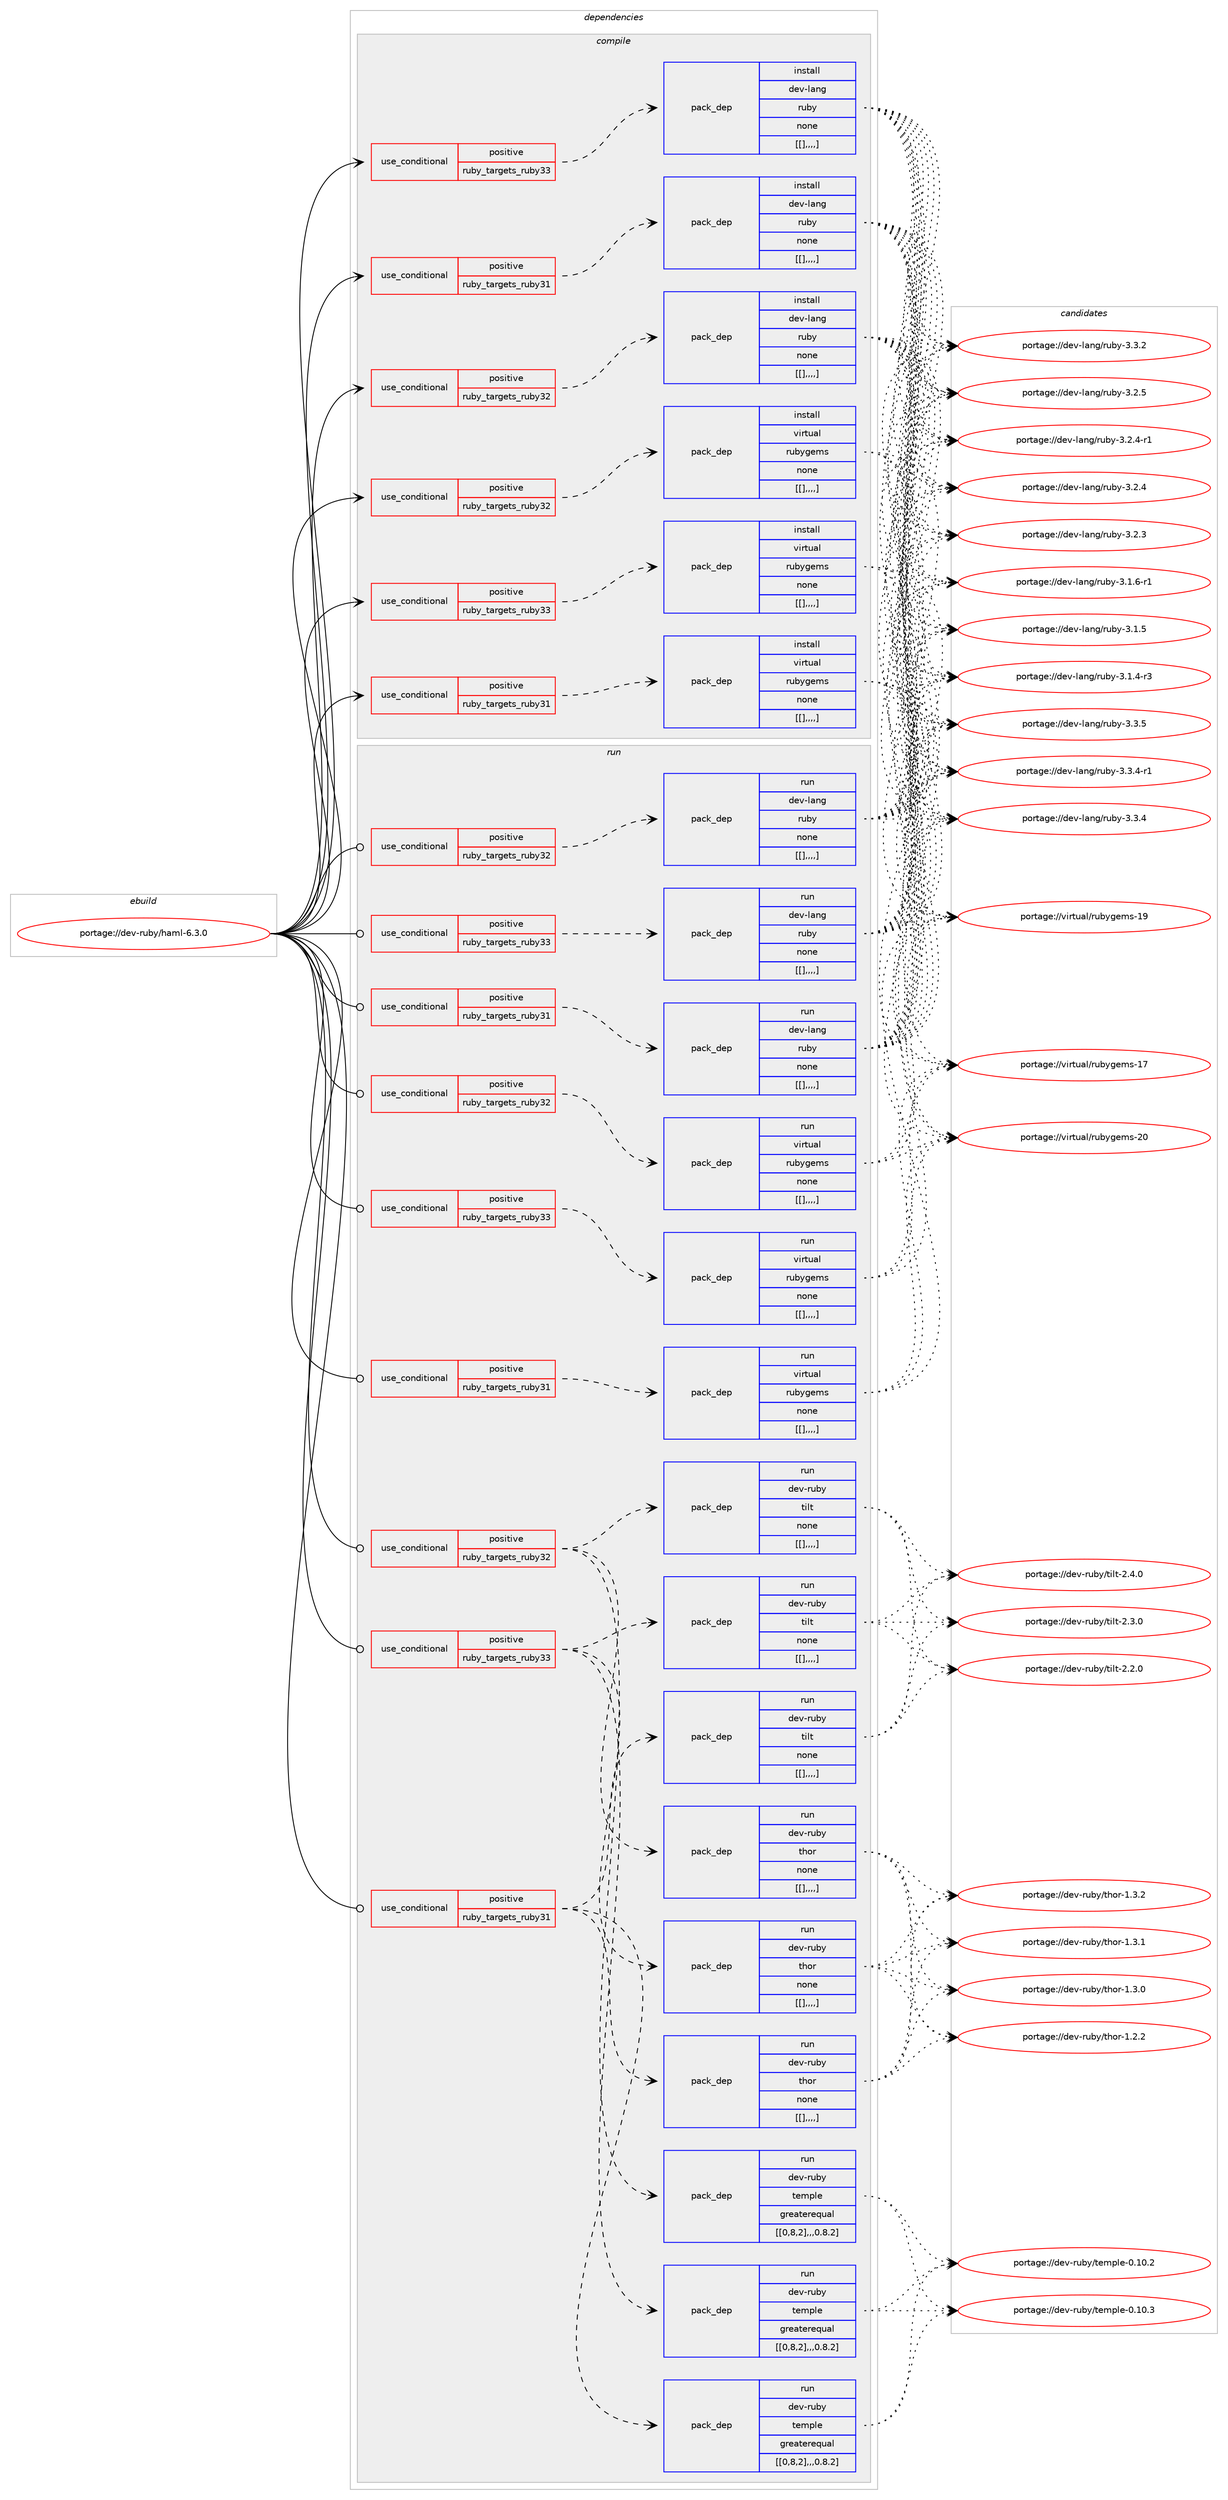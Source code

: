 digraph prolog {

# *************
# Graph options
# *************

newrank=true;
concentrate=true;
compound=true;
graph [rankdir=LR,fontname=Helvetica,fontsize=10,ranksep=1.5];#, ranksep=2.5, nodesep=0.2];
edge  [arrowhead=vee];
node  [fontname=Helvetica,fontsize=10];

# **********
# The ebuild
# **********

subgraph cluster_leftcol {
color=gray;
label=<<i>ebuild</i>>;
id [label="portage://dev-ruby/haml-6.3.0", color=red, width=4, href="../dev-ruby/haml-6.3.0.svg"];
}

# ****************
# The dependencies
# ****************

subgraph cluster_midcol {
color=gray;
label=<<i>dependencies</i>>;
subgraph cluster_compile {
fillcolor="#eeeeee";
style=filled;
label=<<i>compile</i>>;
subgraph cond49830 {
dependency188268 [label=<<TABLE BORDER="0" CELLBORDER="1" CELLSPACING="0" CELLPADDING="4"><TR><TD ROWSPAN="3" CELLPADDING="10">use_conditional</TD></TR><TR><TD>positive</TD></TR><TR><TD>ruby_targets_ruby31</TD></TR></TABLE>>, shape=none, color=red];
subgraph pack137116 {
dependency188269 [label=<<TABLE BORDER="0" CELLBORDER="1" CELLSPACING="0" CELLPADDING="4" WIDTH="220"><TR><TD ROWSPAN="6" CELLPADDING="30">pack_dep</TD></TR><TR><TD WIDTH="110">install</TD></TR><TR><TD>dev-lang</TD></TR><TR><TD>ruby</TD></TR><TR><TD>none</TD></TR><TR><TD>[[],,,,]</TD></TR></TABLE>>, shape=none, color=blue];
}
dependency188268:e -> dependency188269:w [weight=20,style="dashed",arrowhead="vee"];
}
id:e -> dependency188268:w [weight=20,style="solid",arrowhead="vee"];
subgraph cond49831 {
dependency188270 [label=<<TABLE BORDER="0" CELLBORDER="1" CELLSPACING="0" CELLPADDING="4"><TR><TD ROWSPAN="3" CELLPADDING="10">use_conditional</TD></TR><TR><TD>positive</TD></TR><TR><TD>ruby_targets_ruby31</TD></TR></TABLE>>, shape=none, color=red];
subgraph pack137117 {
dependency188271 [label=<<TABLE BORDER="0" CELLBORDER="1" CELLSPACING="0" CELLPADDING="4" WIDTH="220"><TR><TD ROWSPAN="6" CELLPADDING="30">pack_dep</TD></TR><TR><TD WIDTH="110">install</TD></TR><TR><TD>virtual</TD></TR><TR><TD>rubygems</TD></TR><TR><TD>none</TD></TR><TR><TD>[[],,,,]</TD></TR></TABLE>>, shape=none, color=blue];
}
dependency188270:e -> dependency188271:w [weight=20,style="dashed",arrowhead="vee"];
}
id:e -> dependency188270:w [weight=20,style="solid",arrowhead="vee"];
subgraph cond49832 {
dependency188272 [label=<<TABLE BORDER="0" CELLBORDER="1" CELLSPACING="0" CELLPADDING="4"><TR><TD ROWSPAN="3" CELLPADDING="10">use_conditional</TD></TR><TR><TD>positive</TD></TR><TR><TD>ruby_targets_ruby32</TD></TR></TABLE>>, shape=none, color=red];
subgraph pack137118 {
dependency188273 [label=<<TABLE BORDER="0" CELLBORDER="1" CELLSPACING="0" CELLPADDING="4" WIDTH="220"><TR><TD ROWSPAN="6" CELLPADDING="30">pack_dep</TD></TR><TR><TD WIDTH="110">install</TD></TR><TR><TD>dev-lang</TD></TR><TR><TD>ruby</TD></TR><TR><TD>none</TD></TR><TR><TD>[[],,,,]</TD></TR></TABLE>>, shape=none, color=blue];
}
dependency188272:e -> dependency188273:w [weight=20,style="dashed",arrowhead="vee"];
}
id:e -> dependency188272:w [weight=20,style="solid",arrowhead="vee"];
subgraph cond49833 {
dependency188274 [label=<<TABLE BORDER="0" CELLBORDER="1" CELLSPACING="0" CELLPADDING="4"><TR><TD ROWSPAN="3" CELLPADDING="10">use_conditional</TD></TR><TR><TD>positive</TD></TR><TR><TD>ruby_targets_ruby32</TD></TR></TABLE>>, shape=none, color=red];
subgraph pack137119 {
dependency188275 [label=<<TABLE BORDER="0" CELLBORDER="1" CELLSPACING="0" CELLPADDING="4" WIDTH="220"><TR><TD ROWSPAN="6" CELLPADDING="30">pack_dep</TD></TR><TR><TD WIDTH="110">install</TD></TR><TR><TD>virtual</TD></TR><TR><TD>rubygems</TD></TR><TR><TD>none</TD></TR><TR><TD>[[],,,,]</TD></TR></TABLE>>, shape=none, color=blue];
}
dependency188274:e -> dependency188275:w [weight=20,style="dashed",arrowhead="vee"];
}
id:e -> dependency188274:w [weight=20,style="solid",arrowhead="vee"];
subgraph cond49834 {
dependency188276 [label=<<TABLE BORDER="0" CELLBORDER="1" CELLSPACING="0" CELLPADDING="4"><TR><TD ROWSPAN="3" CELLPADDING="10">use_conditional</TD></TR><TR><TD>positive</TD></TR><TR><TD>ruby_targets_ruby33</TD></TR></TABLE>>, shape=none, color=red];
subgraph pack137120 {
dependency188277 [label=<<TABLE BORDER="0" CELLBORDER="1" CELLSPACING="0" CELLPADDING="4" WIDTH="220"><TR><TD ROWSPAN="6" CELLPADDING="30">pack_dep</TD></TR><TR><TD WIDTH="110">install</TD></TR><TR><TD>dev-lang</TD></TR><TR><TD>ruby</TD></TR><TR><TD>none</TD></TR><TR><TD>[[],,,,]</TD></TR></TABLE>>, shape=none, color=blue];
}
dependency188276:e -> dependency188277:w [weight=20,style="dashed",arrowhead="vee"];
}
id:e -> dependency188276:w [weight=20,style="solid",arrowhead="vee"];
subgraph cond49835 {
dependency188278 [label=<<TABLE BORDER="0" CELLBORDER="1" CELLSPACING="0" CELLPADDING="4"><TR><TD ROWSPAN="3" CELLPADDING="10">use_conditional</TD></TR><TR><TD>positive</TD></TR><TR><TD>ruby_targets_ruby33</TD></TR></TABLE>>, shape=none, color=red];
subgraph pack137121 {
dependency188279 [label=<<TABLE BORDER="0" CELLBORDER="1" CELLSPACING="0" CELLPADDING="4" WIDTH="220"><TR><TD ROWSPAN="6" CELLPADDING="30">pack_dep</TD></TR><TR><TD WIDTH="110">install</TD></TR><TR><TD>virtual</TD></TR><TR><TD>rubygems</TD></TR><TR><TD>none</TD></TR><TR><TD>[[],,,,]</TD></TR></TABLE>>, shape=none, color=blue];
}
dependency188278:e -> dependency188279:w [weight=20,style="dashed",arrowhead="vee"];
}
id:e -> dependency188278:w [weight=20,style="solid",arrowhead="vee"];
}
subgraph cluster_compileandrun {
fillcolor="#eeeeee";
style=filled;
label=<<i>compile and run</i>>;
}
subgraph cluster_run {
fillcolor="#eeeeee";
style=filled;
label=<<i>run</i>>;
subgraph cond49836 {
dependency188280 [label=<<TABLE BORDER="0" CELLBORDER="1" CELLSPACING="0" CELLPADDING="4"><TR><TD ROWSPAN="3" CELLPADDING="10">use_conditional</TD></TR><TR><TD>positive</TD></TR><TR><TD>ruby_targets_ruby31</TD></TR></TABLE>>, shape=none, color=red];
subgraph pack137122 {
dependency188281 [label=<<TABLE BORDER="0" CELLBORDER="1" CELLSPACING="0" CELLPADDING="4" WIDTH="220"><TR><TD ROWSPAN="6" CELLPADDING="30">pack_dep</TD></TR><TR><TD WIDTH="110">run</TD></TR><TR><TD>dev-lang</TD></TR><TR><TD>ruby</TD></TR><TR><TD>none</TD></TR><TR><TD>[[],,,,]</TD></TR></TABLE>>, shape=none, color=blue];
}
dependency188280:e -> dependency188281:w [weight=20,style="dashed",arrowhead="vee"];
}
id:e -> dependency188280:w [weight=20,style="solid",arrowhead="odot"];
subgraph cond49837 {
dependency188282 [label=<<TABLE BORDER="0" CELLBORDER="1" CELLSPACING="0" CELLPADDING="4"><TR><TD ROWSPAN="3" CELLPADDING="10">use_conditional</TD></TR><TR><TD>positive</TD></TR><TR><TD>ruby_targets_ruby31</TD></TR></TABLE>>, shape=none, color=red];
subgraph pack137123 {
dependency188283 [label=<<TABLE BORDER="0" CELLBORDER="1" CELLSPACING="0" CELLPADDING="4" WIDTH="220"><TR><TD ROWSPAN="6" CELLPADDING="30">pack_dep</TD></TR><TR><TD WIDTH="110">run</TD></TR><TR><TD>dev-ruby</TD></TR><TR><TD>temple</TD></TR><TR><TD>greaterequal</TD></TR><TR><TD>[[0,8,2],,,0.8.2]</TD></TR></TABLE>>, shape=none, color=blue];
}
dependency188282:e -> dependency188283:w [weight=20,style="dashed",arrowhead="vee"];
subgraph pack137124 {
dependency188284 [label=<<TABLE BORDER="0" CELLBORDER="1" CELLSPACING="0" CELLPADDING="4" WIDTH="220"><TR><TD ROWSPAN="6" CELLPADDING="30">pack_dep</TD></TR><TR><TD WIDTH="110">run</TD></TR><TR><TD>dev-ruby</TD></TR><TR><TD>thor</TD></TR><TR><TD>none</TD></TR><TR><TD>[[],,,,]</TD></TR></TABLE>>, shape=none, color=blue];
}
dependency188282:e -> dependency188284:w [weight=20,style="dashed",arrowhead="vee"];
subgraph pack137125 {
dependency188285 [label=<<TABLE BORDER="0" CELLBORDER="1" CELLSPACING="0" CELLPADDING="4" WIDTH="220"><TR><TD ROWSPAN="6" CELLPADDING="30">pack_dep</TD></TR><TR><TD WIDTH="110">run</TD></TR><TR><TD>dev-ruby</TD></TR><TR><TD>tilt</TD></TR><TR><TD>none</TD></TR><TR><TD>[[],,,,]</TD></TR></TABLE>>, shape=none, color=blue];
}
dependency188282:e -> dependency188285:w [weight=20,style="dashed",arrowhead="vee"];
}
id:e -> dependency188282:w [weight=20,style="solid",arrowhead="odot"];
subgraph cond49838 {
dependency188286 [label=<<TABLE BORDER="0" CELLBORDER="1" CELLSPACING="0" CELLPADDING="4"><TR><TD ROWSPAN="3" CELLPADDING="10">use_conditional</TD></TR><TR><TD>positive</TD></TR><TR><TD>ruby_targets_ruby31</TD></TR></TABLE>>, shape=none, color=red];
subgraph pack137126 {
dependency188287 [label=<<TABLE BORDER="0" CELLBORDER="1" CELLSPACING="0" CELLPADDING="4" WIDTH="220"><TR><TD ROWSPAN="6" CELLPADDING="30">pack_dep</TD></TR><TR><TD WIDTH="110">run</TD></TR><TR><TD>virtual</TD></TR><TR><TD>rubygems</TD></TR><TR><TD>none</TD></TR><TR><TD>[[],,,,]</TD></TR></TABLE>>, shape=none, color=blue];
}
dependency188286:e -> dependency188287:w [weight=20,style="dashed",arrowhead="vee"];
}
id:e -> dependency188286:w [weight=20,style="solid",arrowhead="odot"];
subgraph cond49839 {
dependency188288 [label=<<TABLE BORDER="0" CELLBORDER="1" CELLSPACING="0" CELLPADDING="4"><TR><TD ROWSPAN="3" CELLPADDING="10">use_conditional</TD></TR><TR><TD>positive</TD></TR><TR><TD>ruby_targets_ruby32</TD></TR></TABLE>>, shape=none, color=red];
subgraph pack137127 {
dependency188289 [label=<<TABLE BORDER="0" CELLBORDER="1" CELLSPACING="0" CELLPADDING="4" WIDTH="220"><TR><TD ROWSPAN="6" CELLPADDING="30">pack_dep</TD></TR><TR><TD WIDTH="110">run</TD></TR><TR><TD>dev-lang</TD></TR><TR><TD>ruby</TD></TR><TR><TD>none</TD></TR><TR><TD>[[],,,,]</TD></TR></TABLE>>, shape=none, color=blue];
}
dependency188288:e -> dependency188289:w [weight=20,style="dashed",arrowhead="vee"];
}
id:e -> dependency188288:w [weight=20,style="solid",arrowhead="odot"];
subgraph cond49840 {
dependency188290 [label=<<TABLE BORDER="0" CELLBORDER="1" CELLSPACING="0" CELLPADDING="4"><TR><TD ROWSPAN="3" CELLPADDING="10">use_conditional</TD></TR><TR><TD>positive</TD></TR><TR><TD>ruby_targets_ruby32</TD></TR></TABLE>>, shape=none, color=red];
subgraph pack137128 {
dependency188291 [label=<<TABLE BORDER="0" CELLBORDER="1" CELLSPACING="0" CELLPADDING="4" WIDTH="220"><TR><TD ROWSPAN="6" CELLPADDING="30">pack_dep</TD></TR><TR><TD WIDTH="110">run</TD></TR><TR><TD>dev-ruby</TD></TR><TR><TD>temple</TD></TR><TR><TD>greaterequal</TD></TR><TR><TD>[[0,8,2],,,0.8.2]</TD></TR></TABLE>>, shape=none, color=blue];
}
dependency188290:e -> dependency188291:w [weight=20,style="dashed",arrowhead="vee"];
subgraph pack137129 {
dependency188292 [label=<<TABLE BORDER="0" CELLBORDER="1" CELLSPACING="0" CELLPADDING="4" WIDTH="220"><TR><TD ROWSPAN="6" CELLPADDING="30">pack_dep</TD></TR><TR><TD WIDTH="110">run</TD></TR><TR><TD>dev-ruby</TD></TR><TR><TD>thor</TD></TR><TR><TD>none</TD></TR><TR><TD>[[],,,,]</TD></TR></TABLE>>, shape=none, color=blue];
}
dependency188290:e -> dependency188292:w [weight=20,style="dashed",arrowhead="vee"];
subgraph pack137130 {
dependency188293 [label=<<TABLE BORDER="0" CELLBORDER="1" CELLSPACING="0" CELLPADDING="4" WIDTH="220"><TR><TD ROWSPAN="6" CELLPADDING="30">pack_dep</TD></TR><TR><TD WIDTH="110">run</TD></TR><TR><TD>dev-ruby</TD></TR><TR><TD>tilt</TD></TR><TR><TD>none</TD></TR><TR><TD>[[],,,,]</TD></TR></TABLE>>, shape=none, color=blue];
}
dependency188290:e -> dependency188293:w [weight=20,style="dashed",arrowhead="vee"];
}
id:e -> dependency188290:w [weight=20,style="solid",arrowhead="odot"];
subgraph cond49841 {
dependency188294 [label=<<TABLE BORDER="0" CELLBORDER="1" CELLSPACING="0" CELLPADDING="4"><TR><TD ROWSPAN="3" CELLPADDING="10">use_conditional</TD></TR><TR><TD>positive</TD></TR><TR><TD>ruby_targets_ruby32</TD></TR></TABLE>>, shape=none, color=red];
subgraph pack137131 {
dependency188295 [label=<<TABLE BORDER="0" CELLBORDER="1" CELLSPACING="0" CELLPADDING="4" WIDTH="220"><TR><TD ROWSPAN="6" CELLPADDING="30">pack_dep</TD></TR><TR><TD WIDTH="110">run</TD></TR><TR><TD>virtual</TD></TR><TR><TD>rubygems</TD></TR><TR><TD>none</TD></TR><TR><TD>[[],,,,]</TD></TR></TABLE>>, shape=none, color=blue];
}
dependency188294:e -> dependency188295:w [weight=20,style="dashed",arrowhead="vee"];
}
id:e -> dependency188294:w [weight=20,style="solid",arrowhead="odot"];
subgraph cond49842 {
dependency188296 [label=<<TABLE BORDER="0" CELLBORDER="1" CELLSPACING="0" CELLPADDING="4"><TR><TD ROWSPAN="3" CELLPADDING="10">use_conditional</TD></TR><TR><TD>positive</TD></TR><TR><TD>ruby_targets_ruby33</TD></TR></TABLE>>, shape=none, color=red];
subgraph pack137132 {
dependency188297 [label=<<TABLE BORDER="0" CELLBORDER="1" CELLSPACING="0" CELLPADDING="4" WIDTH="220"><TR><TD ROWSPAN="6" CELLPADDING="30">pack_dep</TD></TR><TR><TD WIDTH="110">run</TD></TR><TR><TD>dev-lang</TD></TR><TR><TD>ruby</TD></TR><TR><TD>none</TD></TR><TR><TD>[[],,,,]</TD></TR></TABLE>>, shape=none, color=blue];
}
dependency188296:e -> dependency188297:w [weight=20,style="dashed",arrowhead="vee"];
}
id:e -> dependency188296:w [weight=20,style="solid",arrowhead="odot"];
subgraph cond49843 {
dependency188298 [label=<<TABLE BORDER="0" CELLBORDER="1" CELLSPACING="0" CELLPADDING="4"><TR><TD ROWSPAN="3" CELLPADDING="10">use_conditional</TD></TR><TR><TD>positive</TD></TR><TR><TD>ruby_targets_ruby33</TD></TR></TABLE>>, shape=none, color=red];
subgraph pack137133 {
dependency188299 [label=<<TABLE BORDER="0" CELLBORDER="1" CELLSPACING="0" CELLPADDING="4" WIDTH="220"><TR><TD ROWSPAN="6" CELLPADDING="30">pack_dep</TD></TR><TR><TD WIDTH="110">run</TD></TR><TR><TD>dev-ruby</TD></TR><TR><TD>temple</TD></TR><TR><TD>greaterequal</TD></TR><TR><TD>[[0,8,2],,,0.8.2]</TD></TR></TABLE>>, shape=none, color=blue];
}
dependency188298:e -> dependency188299:w [weight=20,style="dashed",arrowhead="vee"];
subgraph pack137134 {
dependency188300 [label=<<TABLE BORDER="0" CELLBORDER="1" CELLSPACING="0" CELLPADDING="4" WIDTH="220"><TR><TD ROWSPAN="6" CELLPADDING="30">pack_dep</TD></TR><TR><TD WIDTH="110">run</TD></TR><TR><TD>dev-ruby</TD></TR><TR><TD>thor</TD></TR><TR><TD>none</TD></TR><TR><TD>[[],,,,]</TD></TR></TABLE>>, shape=none, color=blue];
}
dependency188298:e -> dependency188300:w [weight=20,style="dashed",arrowhead="vee"];
subgraph pack137135 {
dependency188301 [label=<<TABLE BORDER="0" CELLBORDER="1" CELLSPACING="0" CELLPADDING="4" WIDTH="220"><TR><TD ROWSPAN="6" CELLPADDING="30">pack_dep</TD></TR><TR><TD WIDTH="110">run</TD></TR><TR><TD>dev-ruby</TD></TR><TR><TD>tilt</TD></TR><TR><TD>none</TD></TR><TR><TD>[[],,,,]</TD></TR></TABLE>>, shape=none, color=blue];
}
dependency188298:e -> dependency188301:w [weight=20,style="dashed",arrowhead="vee"];
}
id:e -> dependency188298:w [weight=20,style="solid",arrowhead="odot"];
subgraph cond49844 {
dependency188302 [label=<<TABLE BORDER="0" CELLBORDER="1" CELLSPACING="0" CELLPADDING="4"><TR><TD ROWSPAN="3" CELLPADDING="10">use_conditional</TD></TR><TR><TD>positive</TD></TR><TR><TD>ruby_targets_ruby33</TD></TR></TABLE>>, shape=none, color=red];
subgraph pack137136 {
dependency188303 [label=<<TABLE BORDER="0" CELLBORDER="1" CELLSPACING="0" CELLPADDING="4" WIDTH="220"><TR><TD ROWSPAN="6" CELLPADDING="30">pack_dep</TD></TR><TR><TD WIDTH="110">run</TD></TR><TR><TD>virtual</TD></TR><TR><TD>rubygems</TD></TR><TR><TD>none</TD></TR><TR><TD>[[],,,,]</TD></TR></TABLE>>, shape=none, color=blue];
}
dependency188302:e -> dependency188303:w [weight=20,style="dashed",arrowhead="vee"];
}
id:e -> dependency188302:w [weight=20,style="solid",arrowhead="odot"];
}
}

# **************
# The candidates
# **************

subgraph cluster_choices {
rank=same;
color=gray;
label=<<i>candidates</i>>;

subgraph choice137116 {
color=black;
nodesep=1;
choice10010111845108971101034711411798121455146514653 [label="portage://dev-lang/ruby-3.3.5", color=red, width=4,href="../dev-lang/ruby-3.3.5.svg"];
choice100101118451089711010347114117981214551465146524511449 [label="portage://dev-lang/ruby-3.3.4-r1", color=red, width=4,href="../dev-lang/ruby-3.3.4-r1.svg"];
choice10010111845108971101034711411798121455146514652 [label="portage://dev-lang/ruby-3.3.4", color=red, width=4,href="../dev-lang/ruby-3.3.4.svg"];
choice10010111845108971101034711411798121455146514650 [label="portage://dev-lang/ruby-3.3.2", color=red, width=4,href="../dev-lang/ruby-3.3.2.svg"];
choice10010111845108971101034711411798121455146504653 [label="portage://dev-lang/ruby-3.2.5", color=red, width=4,href="../dev-lang/ruby-3.2.5.svg"];
choice100101118451089711010347114117981214551465046524511449 [label="portage://dev-lang/ruby-3.2.4-r1", color=red, width=4,href="../dev-lang/ruby-3.2.4-r1.svg"];
choice10010111845108971101034711411798121455146504652 [label="portage://dev-lang/ruby-3.2.4", color=red, width=4,href="../dev-lang/ruby-3.2.4.svg"];
choice10010111845108971101034711411798121455146504651 [label="portage://dev-lang/ruby-3.2.3", color=red, width=4,href="../dev-lang/ruby-3.2.3.svg"];
choice100101118451089711010347114117981214551464946544511449 [label="portage://dev-lang/ruby-3.1.6-r1", color=red, width=4,href="../dev-lang/ruby-3.1.6-r1.svg"];
choice10010111845108971101034711411798121455146494653 [label="portage://dev-lang/ruby-3.1.5", color=red, width=4,href="../dev-lang/ruby-3.1.5.svg"];
choice100101118451089711010347114117981214551464946524511451 [label="portage://dev-lang/ruby-3.1.4-r3", color=red, width=4,href="../dev-lang/ruby-3.1.4-r3.svg"];
dependency188269:e -> choice10010111845108971101034711411798121455146514653:w [style=dotted,weight="100"];
dependency188269:e -> choice100101118451089711010347114117981214551465146524511449:w [style=dotted,weight="100"];
dependency188269:e -> choice10010111845108971101034711411798121455146514652:w [style=dotted,weight="100"];
dependency188269:e -> choice10010111845108971101034711411798121455146514650:w [style=dotted,weight="100"];
dependency188269:e -> choice10010111845108971101034711411798121455146504653:w [style=dotted,weight="100"];
dependency188269:e -> choice100101118451089711010347114117981214551465046524511449:w [style=dotted,weight="100"];
dependency188269:e -> choice10010111845108971101034711411798121455146504652:w [style=dotted,weight="100"];
dependency188269:e -> choice10010111845108971101034711411798121455146504651:w [style=dotted,weight="100"];
dependency188269:e -> choice100101118451089711010347114117981214551464946544511449:w [style=dotted,weight="100"];
dependency188269:e -> choice10010111845108971101034711411798121455146494653:w [style=dotted,weight="100"];
dependency188269:e -> choice100101118451089711010347114117981214551464946524511451:w [style=dotted,weight="100"];
}
subgraph choice137117 {
color=black;
nodesep=1;
choice118105114116117971084711411798121103101109115455048 [label="portage://virtual/rubygems-20", color=red, width=4,href="../virtual/rubygems-20.svg"];
choice118105114116117971084711411798121103101109115454957 [label="portage://virtual/rubygems-19", color=red, width=4,href="../virtual/rubygems-19.svg"];
choice118105114116117971084711411798121103101109115454955 [label="portage://virtual/rubygems-17", color=red, width=4,href="../virtual/rubygems-17.svg"];
dependency188271:e -> choice118105114116117971084711411798121103101109115455048:w [style=dotted,weight="100"];
dependency188271:e -> choice118105114116117971084711411798121103101109115454957:w [style=dotted,weight="100"];
dependency188271:e -> choice118105114116117971084711411798121103101109115454955:w [style=dotted,weight="100"];
}
subgraph choice137118 {
color=black;
nodesep=1;
choice10010111845108971101034711411798121455146514653 [label="portage://dev-lang/ruby-3.3.5", color=red, width=4,href="../dev-lang/ruby-3.3.5.svg"];
choice100101118451089711010347114117981214551465146524511449 [label="portage://dev-lang/ruby-3.3.4-r1", color=red, width=4,href="../dev-lang/ruby-3.3.4-r1.svg"];
choice10010111845108971101034711411798121455146514652 [label="portage://dev-lang/ruby-3.3.4", color=red, width=4,href="../dev-lang/ruby-3.3.4.svg"];
choice10010111845108971101034711411798121455146514650 [label="portage://dev-lang/ruby-3.3.2", color=red, width=4,href="../dev-lang/ruby-3.3.2.svg"];
choice10010111845108971101034711411798121455146504653 [label="portage://dev-lang/ruby-3.2.5", color=red, width=4,href="../dev-lang/ruby-3.2.5.svg"];
choice100101118451089711010347114117981214551465046524511449 [label="portage://dev-lang/ruby-3.2.4-r1", color=red, width=4,href="../dev-lang/ruby-3.2.4-r1.svg"];
choice10010111845108971101034711411798121455146504652 [label="portage://dev-lang/ruby-3.2.4", color=red, width=4,href="../dev-lang/ruby-3.2.4.svg"];
choice10010111845108971101034711411798121455146504651 [label="portage://dev-lang/ruby-3.2.3", color=red, width=4,href="../dev-lang/ruby-3.2.3.svg"];
choice100101118451089711010347114117981214551464946544511449 [label="portage://dev-lang/ruby-3.1.6-r1", color=red, width=4,href="../dev-lang/ruby-3.1.6-r1.svg"];
choice10010111845108971101034711411798121455146494653 [label="portage://dev-lang/ruby-3.1.5", color=red, width=4,href="../dev-lang/ruby-3.1.5.svg"];
choice100101118451089711010347114117981214551464946524511451 [label="portage://dev-lang/ruby-3.1.4-r3", color=red, width=4,href="../dev-lang/ruby-3.1.4-r3.svg"];
dependency188273:e -> choice10010111845108971101034711411798121455146514653:w [style=dotted,weight="100"];
dependency188273:e -> choice100101118451089711010347114117981214551465146524511449:w [style=dotted,weight="100"];
dependency188273:e -> choice10010111845108971101034711411798121455146514652:w [style=dotted,weight="100"];
dependency188273:e -> choice10010111845108971101034711411798121455146514650:w [style=dotted,weight="100"];
dependency188273:e -> choice10010111845108971101034711411798121455146504653:w [style=dotted,weight="100"];
dependency188273:e -> choice100101118451089711010347114117981214551465046524511449:w [style=dotted,weight="100"];
dependency188273:e -> choice10010111845108971101034711411798121455146504652:w [style=dotted,weight="100"];
dependency188273:e -> choice10010111845108971101034711411798121455146504651:w [style=dotted,weight="100"];
dependency188273:e -> choice100101118451089711010347114117981214551464946544511449:w [style=dotted,weight="100"];
dependency188273:e -> choice10010111845108971101034711411798121455146494653:w [style=dotted,weight="100"];
dependency188273:e -> choice100101118451089711010347114117981214551464946524511451:w [style=dotted,weight="100"];
}
subgraph choice137119 {
color=black;
nodesep=1;
choice118105114116117971084711411798121103101109115455048 [label="portage://virtual/rubygems-20", color=red, width=4,href="../virtual/rubygems-20.svg"];
choice118105114116117971084711411798121103101109115454957 [label="portage://virtual/rubygems-19", color=red, width=4,href="../virtual/rubygems-19.svg"];
choice118105114116117971084711411798121103101109115454955 [label="portage://virtual/rubygems-17", color=red, width=4,href="../virtual/rubygems-17.svg"];
dependency188275:e -> choice118105114116117971084711411798121103101109115455048:w [style=dotted,weight="100"];
dependency188275:e -> choice118105114116117971084711411798121103101109115454957:w [style=dotted,weight="100"];
dependency188275:e -> choice118105114116117971084711411798121103101109115454955:w [style=dotted,weight="100"];
}
subgraph choice137120 {
color=black;
nodesep=1;
choice10010111845108971101034711411798121455146514653 [label="portage://dev-lang/ruby-3.3.5", color=red, width=4,href="../dev-lang/ruby-3.3.5.svg"];
choice100101118451089711010347114117981214551465146524511449 [label="portage://dev-lang/ruby-3.3.4-r1", color=red, width=4,href="../dev-lang/ruby-3.3.4-r1.svg"];
choice10010111845108971101034711411798121455146514652 [label="portage://dev-lang/ruby-3.3.4", color=red, width=4,href="../dev-lang/ruby-3.3.4.svg"];
choice10010111845108971101034711411798121455146514650 [label="portage://dev-lang/ruby-3.3.2", color=red, width=4,href="../dev-lang/ruby-3.3.2.svg"];
choice10010111845108971101034711411798121455146504653 [label="portage://dev-lang/ruby-3.2.5", color=red, width=4,href="../dev-lang/ruby-3.2.5.svg"];
choice100101118451089711010347114117981214551465046524511449 [label="portage://dev-lang/ruby-3.2.4-r1", color=red, width=4,href="../dev-lang/ruby-3.2.4-r1.svg"];
choice10010111845108971101034711411798121455146504652 [label="portage://dev-lang/ruby-3.2.4", color=red, width=4,href="../dev-lang/ruby-3.2.4.svg"];
choice10010111845108971101034711411798121455146504651 [label="portage://dev-lang/ruby-3.2.3", color=red, width=4,href="../dev-lang/ruby-3.2.3.svg"];
choice100101118451089711010347114117981214551464946544511449 [label="portage://dev-lang/ruby-3.1.6-r1", color=red, width=4,href="../dev-lang/ruby-3.1.6-r1.svg"];
choice10010111845108971101034711411798121455146494653 [label="portage://dev-lang/ruby-3.1.5", color=red, width=4,href="../dev-lang/ruby-3.1.5.svg"];
choice100101118451089711010347114117981214551464946524511451 [label="portage://dev-lang/ruby-3.1.4-r3", color=red, width=4,href="../dev-lang/ruby-3.1.4-r3.svg"];
dependency188277:e -> choice10010111845108971101034711411798121455146514653:w [style=dotted,weight="100"];
dependency188277:e -> choice100101118451089711010347114117981214551465146524511449:w [style=dotted,weight="100"];
dependency188277:e -> choice10010111845108971101034711411798121455146514652:w [style=dotted,weight="100"];
dependency188277:e -> choice10010111845108971101034711411798121455146514650:w [style=dotted,weight="100"];
dependency188277:e -> choice10010111845108971101034711411798121455146504653:w [style=dotted,weight="100"];
dependency188277:e -> choice100101118451089711010347114117981214551465046524511449:w [style=dotted,weight="100"];
dependency188277:e -> choice10010111845108971101034711411798121455146504652:w [style=dotted,weight="100"];
dependency188277:e -> choice10010111845108971101034711411798121455146504651:w [style=dotted,weight="100"];
dependency188277:e -> choice100101118451089711010347114117981214551464946544511449:w [style=dotted,weight="100"];
dependency188277:e -> choice10010111845108971101034711411798121455146494653:w [style=dotted,weight="100"];
dependency188277:e -> choice100101118451089711010347114117981214551464946524511451:w [style=dotted,weight="100"];
}
subgraph choice137121 {
color=black;
nodesep=1;
choice118105114116117971084711411798121103101109115455048 [label="portage://virtual/rubygems-20", color=red, width=4,href="../virtual/rubygems-20.svg"];
choice118105114116117971084711411798121103101109115454957 [label="portage://virtual/rubygems-19", color=red, width=4,href="../virtual/rubygems-19.svg"];
choice118105114116117971084711411798121103101109115454955 [label="portage://virtual/rubygems-17", color=red, width=4,href="../virtual/rubygems-17.svg"];
dependency188279:e -> choice118105114116117971084711411798121103101109115455048:w [style=dotted,weight="100"];
dependency188279:e -> choice118105114116117971084711411798121103101109115454957:w [style=dotted,weight="100"];
dependency188279:e -> choice118105114116117971084711411798121103101109115454955:w [style=dotted,weight="100"];
}
subgraph choice137122 {
color=black;
nodesep=1;
choice10010111845108971101034711411798121455146514653 [label="portage://dev-lang/ruby-3.3.5", color=red, width=4,href="../dev-lang/ruby-3.3.5.svg"];
choice100101118451089711010347114117981214551465146524511449 [label="portage://dev-lang/ruby-3.3.4-r1", color=red, width=4,href="../dev-lang/ruby-3.3.4-r1.svg"];
choice10010111845108971101034711411798121455146514652 [label="portage://dev-lang/ruby-3.3.4", color=red, width=4,href="../dev-lang/ruby-3.3.4.svg"];
choice10010111845108971101034711411798121455146514650 [label="portage://dev-lang/ruby-3.3.2", color=red, width=4,href="../dev-lang/ruby-3.3.2.svg"];
choice10010111845108971101034711411798121455146504653 [label="portage://dev-lang/ruby-3.2.5", color=red, width=4,href="../dev-lang/ruby-3.2.5.svg"];
choice100101118451089711010347114117981214551465046524511449 [label="portage://dev-lang/ruby-3.2.4-r1", color=red, width=4,href="../dev-lang/ruby-3.2.4-r1.svg"];
choice10010111845108971101034711411798121455146504652 [label="portage://dev-lang/ruby-3.2.4", color=red, width=4,href="../dev-lang/ruby-3.2.4.svg"];
choice10010111845108971101034711411798121455146504651 [label="portage://dev-lang/ruby-3.2.3", color=red, width=4,href="../dev-lang/ruby-3.2.3.svg"];
choice100101118451089711010347114117981214551464946544511449 [label="portage://dev-lang/ruby-3.1.6-r1", color=red, width=4,href="../dev-lang/ruby-3.1.6-r1.svg"];
choice10010111845108971101034711411798121455146494653 [label="portage://dev-lang/ruby-3.1.5", color=red, width=4,href="../dev-lang/ruby-3.1.5.svg"];
choice100101118451089711010347114117981214551464946524511451 [label="portage://dev-lang/ruby-3.1.4-r3", color=red, width=4,href="../dev-lang/ruby-3.1.4-r3.svg"];
dependency188281:e -> choice10010111845108971101034711411798121455146514653:w [style=dotted,weight="100"];
dependency188281:e -> choice100101118451089711010347114117981214551465146524511449:w [style=dotted,weight="100"];
dependency188281:e -> choice10010111845108971101034711411798121455146514652:w [style=dotted,weight="100"];
dependency188281:e -> choice10010111845108971101034711411798121455146514650:w [style=dotted,weight="100"];
dependency188281:e -> choice10010111845108971101034711411798121455146504653:w [style=dotted,weight="100"];
dependency188281:e -> choice100101118451089711010347114117981214551465046524511449:w [style=dotted,weight="100"];
dependency188281:e -> choice10010111845108971101034711411798121455146504652:w [style=dotted,weight="100"];
dependency188281:e -> choice10010111845108971101034711411798121455146504651:w [style=dotted,weight="100"];
dependency188281:e -> choice100101118451089711010347114117981214551464946544511449:w [style=dotted,weight="100"];
dependency188281:e -> choice10010111845108971101034711411798121455146494653:w [style=dotted,weight="100"];
dependency188281:e -> choice100101118451089711010347114117981214551464946524511451:w [style=dotted,weight="100"];
}
subgraph choice137123 {
color=black;
nodesep=1;
choice10010111845114117981214711610110911210810145484649484651 [label="portage://dev-ruby/temple-0.10.3", color=red, width=4,href="../dev-ruby/temple-0.10.3.svg"];
choice10010111845114117981214711610110911210810145484649484650 [label="portage://dev-ruby/temple-0.10.2", color=red, width=4,href="../dev-ruby/temple-0.10.2.svg"];
dependency188283:e -> choice10010111845114117981214711610110911210810145484649484651:w [style=dotted,weight="100"];
dependency188283:e -> choice10010111845114117981214711610110911210810145484649484650:w [style=dotted,weight="100"];
}
subgraph choice137124 {
color=black;
nodesep=1;
choice100101118451141179812147116104111114454946514650 [label="portage://dev-ruby/thor-1.3.2", color=red, width=4,href="../dev-ruby/thor-1.3.2.svg"];
choice100101118451141179812147116104111114454946514649 [label="portage://dev-ruby/thor-1.3.1", color=red, width=4,href="../dev-ruby/thor-1.3.1.svg"];
choice100101118451141179812147116104111114454946514648 [label="portage://dev-ruby/thor-1.3.0", color=red, width=4,href="../dev-ruby/thor-1.3.0.svg"];
choice100101118451141179812147116104111114454946504650 [label="portage://dev-ruby/thor-1.2.2", color=red, width=4,href="../dev-ruby/thor-1.2.2.svg"];
dependency188284:e -> choice100101118451141179812147116104111114454946514650:w [style=dotted,weight="100"];
dependency188284:e -> choice100101118451141179812147116104111114454946514649:w [style=dotted,weight="100"];
dependency188284:e -> choice100101118451141179812147116104111114454946514648:w [style=dotted,weight="100"];
dependency188284:e -> choice100101118451141179812147116104111114454946504650:w [style=dotted,weight="100"];
}
subgraph choice137125 {
color=black;
nodesep=1;
choice100101118451141179812147116105108116455046524648 [label="portage://dev-ruby/tilt-2.4.0", color=red, width=4,href="../dev-ruby/tilt-2.4.0.svg"];
choice100101118451141179812147116105108116455046514648 [label="portage://dev-ruby/tilt-2.3.0", color=red, width=4,href="../dev-ruby/tilt-2.3.0.svg"];
choice100101118451141179812147116105108116455046504648 [label="portage://dev-ruby/tilt-2.2.0", color=red, width=4,href="../dev-ruby/tilt-2.2.0.svg"];
dependency188285:e -> choice100101118451141179812147116105108116455046524648:w [style=dotted,weight="100"];
dependency188285:e -> choice100101118451141179812147116105108116455046514648:w [style=dotted,weight="100"];
dependency188285:e -> choice100101118451141179812147116105108116455046504648:w [style=dotted,weight="100"];
}
subgraph choice137126 {
color=black;
nodesep=1;
choice118105114116117971084711411798121103101109115455048 [label="portage://virtual/rubygems-20", color=red, width=4,href="../virtual/rubygems-20.svg"];
choice118105114116117971084711411798121103101109115454957 [label="portage://virtual/rubygems-19", color=red, width=4,href="../virtual/rubygems-19.svg"];
choice118105114116117971084711411798121103101109115454955 [label="portage://virtual/rubygems-17", color=red, width=4,href="../virtual/rubygems-17.svg"];
dependency188287:e -> choice118105114116117971084711411798121103101109115455048:w [style=dotted,weight="100"];
dependency188287:e -> choice118105114116117971084711411798121103101109115454957:w [style=dotted,weight="100"];
dependency188287:e -> choice118105114116117971084711411798121103101109115454955:w [style=dotted,weight="100"];
}
subgraph choice137127 {
color=black;
nodesep=1;
choice10010111845108971101034711411798121455146514653 [label="portage://dev-lang/ruby-3.3.5", color=red, width=4,href="../dev-lang/ruby-3.3.5.svg"];
choice100101118451089711010347114117981214551465146524511449 [label="portage://dev-lang/ruby-3.3.4-r1", color=red, width=4,href="../dev-lang/ruby-3.3.4-r1.svg"];
choice10010111845108971101034711411798121455146514652 [label="portage://dev-lang/ruby-3.3.4", color=red, width=4,href="../dev-lang/ruby-3.3.4.svg"];
choice10010111845108971101034711411798121455146514650 [label="portage://dev-lang/ruby-3.3.2", color=red, width=4,href="../dev-lang/ruby-3.3.2.svg"];
choice10010111845108971101034711411798121455146504653 [label="portage://dev-lang/ruby-3.2.5", color=red, width=4,href="../dev-lang/ruby-3.2.5.svg"];
choice100101118451089711010347114117981214551465046524511449 [label="portage://dev-lang/ruby-3.2.4-r1", color=red, width=4,href="../dev-lang/ruby-3.2.4-r1.svg"];
choice10010111845108971101034711411798121455146504652 [label="portage://dev-lang/ruby-3.2.4", color=red, width=4,href="../dev-lang/ruby-3.2.4.svg"];
choice10010111845108971101034711411798121455146504651 [label="portage://dev-lang/ruby-3.2.3", color=red, width=4,href="../dev-lang/ruby-3.2.3.svg"];
choice100101118451089711010347114117981214551464946544511449 [label="portage://dev-lang/ruby-3.1.6-r1", color=red, width=4,href="../dev-lang/ruby-3.1.6-r1.svg"];
choice10010111845108971101034711411798121455146494653 [label="portage://dev-lang/ruby-3.1.5", color=red, width=4,href="../dev-lang/ruby-3.1.5.svg"];
choice100101118451089711010347114117981214551464946524511451 [label="portage://dev-lang/ruby-3.1.4-r3", color=red, width=4,href="../dev-lang/ruby-3.1.4-r3.svg"];
dependency188289:e -> choice10010111845108971101034711411798121455146514653:w [style=dotted,weight="100"];
dependency188289:e -> choice100101118451089711010347114117981214551465146524511449:w [style=dotted,weight="100"];
dependency188289:e -> choice10010111845108971101034711411798121455146514652:w [style=dotted,weight="100"];
dependency188289:e -> choice10010111845108971101034711411798121455146514650:w [style=dotted,weight="100"];
dependency188289:e -> choice10010111845108971101034711411798121455146504653:w [style=dotted,weight="100"];
dependency188289:e -> choice100101118451089711010347114117981214551465046524511449:w [style=dotted,weight="100"];
dependency188289:e -> choice10010111845108971101034711411798121455146504652:w [style=dotted,weight="100"];
dependency188289:e -> choice10010111845108971101034711411798121455146504651:w [style=dotted,weight="100"];
dependency188289:e -> choice100101118451089711010347114117981214551464946544511449:w [style=dotted,weight="100"];
dependency188289:e -> choice10010111845108971101034711411798121455146494653:w [style=dotted,weight="100"];
dependency188289:e -> choice100101118451089711010347114117981214551464946524511451:w [style=dotted,weight="100"];
}
subgraph choice137128 {
color=black;
nodesep=1;
choice10010111845114117981214711610110911210810145484649484651 [label="portage://dev-ruby/temple-0.10.3", color=red, width=4,href="../dev-ruby/temple-0.10.3.svg"];
choice10010111845114117981214711610110911210810145484649484650 [label="portage://dev-ruby/temple-0.10.2", color=red, width=4,href="../dev-ruby/temple-0.10.2.svg"];
dependency188291:e -> choice10010111845114117981214711610110911210810145484649484651:w [style=dotted,weight="100"];
dependency188291:e -> choice10010111845114117981214711610110911210810145484649484650:w [style=dotted,weight="100"];
}
subgraph choice137129 {
color=black;
nodesep=1;
choice100101118451141179812147116104111114454946514650 [label="portage://dev-ruby/thor-1.3.2", color=red, width=4,href="../dev-ruby/thor-1.3.2.svg"];
choice100101118451141179812147116104111114454946514649 [label="portage://dev-ruby/thor-1.3.1", color=red, width=4,href="../dev-ruby/thor-1.3.1.svg"];
choice100101118451141179812147116104111114454946514648 [label="portage://dev-ruby/thor-1.3.0", color=red, width=4,href="../dev-ruby/thor-1.3.0.svg"];
choice100101118451141179812147116104111114454946504650 [label="portage://dev-ruby/thor-1.2.2", color=red, width=4,href="../dev-ruby/thor-1.2.2.svg"];
dependency188292:e -> choice100101118451141179812147116104111114454946514650:w [style=dotted,weight="100"];
dependency188292:e -> choice100101118451141179812147116104111114454946514649:w [style=dotted,weight="100"];
dependency188292:e -> choice100101118451141179812147116104111114454946514648:w [style=dotted,weight="100"];
dependency188292:e -> choice100101118451141179812147116104111114454946504650:w [style=dotted,weight="100"];
}
subgraph choice137130 {
color=black;
nodesep=1;
choice100101118451141179812147116105108116455046524648 [label="portage://dev-ruby/tilt-2.4.0", color=red, width=4,href="../dev-ruby/tilt-2.4.0.svg"];
choice100101118451141179812147116105108116455046514648 [label="portage://dev-ruby/tilt-2.3.0", color=red, width=4,href="../dev-ruby/tilt-2.3.0.svg"];
choice100101118451141179812147116105108116455046504648 [label="portage://dev-ruby/tilt-2.2.0", color=red, width=4,href="../dev-ruby/tilt-2.2.0.svg"];
dependency188293:e -> choice100101118451141179812147116105108116455046524648:w [style=dotted,weight="100"];
dependency188293:e -> choice100101118451141179812147116105108116455046514648:w [style=dotted,weight="100"];
dependency188293:e -> choice100101118451141179812147116105108116455046504648:w [style=dotted,weight="100"];
}
subgraph choice137131 {
color=black;
nodesep=1;
choice118105114116117971084711411798121103101109115455048 [label="portage://virtual/rubygems-20", color=red, width=4,href="../virtual/rubygems-20.svg"];
choice118105114116117971084711411798121103101109115454957 [label="portage://virtual/rubygems-19", color=red, width=4,href="../virtual/rubygems-19.svg"];
choice118105114116117971084711411798121103101109115454955 [label="portage://virtual/rubygems-17", color=red, width=4,href="../virtual/rubygems-17.svg"];
dependency188295:e -> choice118105114116117971084711411798121103101109115455048:w [style=dotted,weight="100"];
dependency188295:e -> choice118105114116117971084711411798121103101109115454957:w [style=dotted,weight="100"];
dependency188295:e -> choice118105114116117971084711411798121103101109115454955:w [style=dotted,weight="100"];
}
subgraph choice137132 {
color=black;
nodesep=1;
choice10010111845108971101034711411798121455146514653 [label="portage://dev-lang/ruby-3.3.5", color=red, width=4,href="../dev-lang/ruby-3.3.5.svg"];
choice100101118451089711010347114117981214551465146524511449 [label="portage://dev-lang/ruby-3.3.4-r1", color=red, width=4,href="../dev-lang/ruby-3.3.4-r1.svg"];
choice10010111845108971101034711411798121455146514652 [label="portage://dev-lang/ruby-3.3.4", color=red, width=4,href="../dev-lang/ruby-3.3.4.svg"];
choice10010111845108971101034711411798121455146514650 [label="portage://dev-lang/ruby-3.3.2", color=red, width=4,href="../dev-lang/ruby-3.3.2.svg"];
choice10010111845108971101034711411798121455146504653 [label="portage://dev-lang/ruby-3.2.5", color=red, width=4,href="../dev-lang/ruby-3.2.5.svg"];
choice100101118451089711010347114117981214551465046524511449 [label="portage://dev-lang/ruby-3.2.4-r1", color=red, width=4,href="../dev-lang/ruby-3.2.4-r1.svg"];
choice10010111845108971101034711411798121455146504652 [label="portage://dev-lang/ruby-3.2.4", color=red, width=4,href="../dev-lang/ruby-3.2.4.svg"];
choice10010111845108971101034711411798121455146504651 [label="portage://dev-lang/ruby-3.2.3", color=red, width=4,href="../dev-lang/ruby-3.2.3.svg"];
choice100101118451089711010347114117981214551464946544511449 [label="portage://dev-lang/ruby-3.1.6-r1", color=red, width=4,href="../dev-lang/ruby-3.1.6-r1.svg"];
choice10010111845108971101034711411798121455146494653 [label="portage://dev-lang/ruby-3.1.5", color=red, width=4,href="../dev-lang/ruby-3.1.5.svg"];
choice100101118451089711010347114117981214551464946524511451 [label="portage://dev-lang/ruby-3.1.4-r3", color=red, width=4,href="../dev-lang/ruby-3.1.4-r3.svg"];
dependency188297:e -> choice10010111845108971101034711411798121455146514653:w [style=dotted,weight="100"];
dependency188297:e -> choice100101118451089711010347114117981214551465146524511449:w [style=dotted,weight="100"];
dependency188297:e -> choice10010111845108971101034711411798121455146514652:w [style=dotted,weight="100"];
dependency188297:e -> choice10010111845108971101034711411798121455146514650:w [style=dotted,weight="100"];
dependency188297:e -> choice10010111845108971101034711411798121455146504653:w [style=dotted,weight="100"];
dependency188297:e -> choice100101118451089711010347114117981214551465046524511449:w [style=dotted,weight="100"];
dependency188297:e -> choice10010111845108971101034711411798121455146504652:w [style=dotted,weight="100"];
dependency188297:e -> choice10010111845108971101034711411798121455146504651:w [style=dotted,weight="100"];
dependency188297:e -> choice100101118451089711010347114117981214551464946544511449:w [style=dotted,weight="100"];
dependency188297:e -> choice10010111845108971101034711411798121455146494653:w [style=dotted,weight="100"];
dependency188297:e -> choice100101118451089711010347114117981214551464946524511451:w [style=dotted,weight="100"];
}
subgraph choice137133 {
color=black;
nodesep=1;
choice10010111845114117981214711610110911210810145484649484651 [label="portage://dev-ruby/temple-0.10.3", color=red, width=4,href="../dev-ruby/temple-0.10.3.svg"];
choice10010111845114117981214711610110911210810145484649484650 [label="portage://dev-ruby/temple-0.10.2", color=red, width=4,href="../dev-ruby/temple-0.10.2.svg"];
dependency188299:e -> choice10010111845114117981214711610110911210810145484649484651:w [style=dotted,weight="100"];
dependency188299:e -> choice10010111845114117981214711610110911210810145484649484650:w [style=dotted,weight="100"];
}
subgraph choice137134 {
color=black;
nodesep=1;
choice100101118451141179812147116104111114454946514650 [label="portage://dev-ruby/thor-1.3.2", color=red, width=4,href="../dev-ruby/thor-1.3.2.svg"];
choice100101118451141179812147116104111114454946514649 [label="portage://dev-ruby/thor-1.3.1", color=red, width=4,href="../dev-ruby/thor-1.3.1.svg"];
choice100101118451141179812147116104111114454946514648 [label="portage://dev-ruby/thor-1.3.0", color=red, width=4,href="../dev-ruby/thor-1.3.0.svg"];
choice100101118451141179812147116104111114454946504650 [label="portage://dev-ruby/thor-1.2.2", color=red, width=4,href="../dev-ruby/thor-1.2.2.svg"];
dependency188300:e -> choice100101118451141179812147116104111114454946514650:w [style=dotted,weight="100"];
dependency188300:e -> choice100101118451141179812147116104111114454946514649:w [style=dotted,weight="100"];
dependency188300:e -> choice100101118451141179812147116104111114454946514648:w [style=dotted,weight="100"];
dependency188300:e -> choice100101118451141179812147116104111114454946504650:w [style=dotted,weight="100"];
}
subgraph choice137135 {
color=black;
nodesep=1;
choice100101118451141179812147116105108116455046524648 [label="portage://dev-ruby/tilt-2.4.0", color=red, width=4,href="../dev-ruby/tilt-2.4.0.svg"];
choice100101118451141179812147116105108116455046514648 [label="portage://dev-ruby/tilt-2.3.0", color=red, width=4,href="../dev-ruby/tilt-2.3.0.svg"];
choice100101118451141179812147116105108116455046504648 [label="portage://dev-ruby/tilt-2.2.0", color=red, width=4,href="../dev-ruby/tilt-2.2.0.svg"];
dependency188301:e -> choice100101118451141179812147116105108116455046524648:w [style=dotted,weight="100"];
dependency188301:e -> choice100101118451141179812147116105108116455046514648:w [style=dotted,weight="100"];
dependency188301:e -> choice100101118451141179812147116105108116455046504648:w [style=dotted,weight="100"];
}
subgraph choice137136 {
color=black;
nodesep=1;
choice118105114116117971084711411798121103101109115455048 [label="portage://virtual/rubygems-20", color=red, width=4,href="../virtual/rubygems-20.svg"];
choice118105114116117971084711411798121103101109115454957 [label="portage://virtual/rubygems-19", color=red, width=4,href="../virtual/rubygems-19.svg"];
choice118105114116117971084711411798121103101109115454955 [label="portage://virtual/rubygems-17", color=red, width=4,href="../virtual/rubygems-17.svg"];
dependency188303:e -> choice118105114116117971084711411798121103101109115455048:w [style=dotted,weight="100"];
dependency188303:e -> choice118105114116117971084711411798121103101109115454957:w [style=dotted,weight="100"];
dependency188303:e -> choice118105114116117971084711411798121103101109115454955:w [style=dotted,weight="100"];
}
}

}

